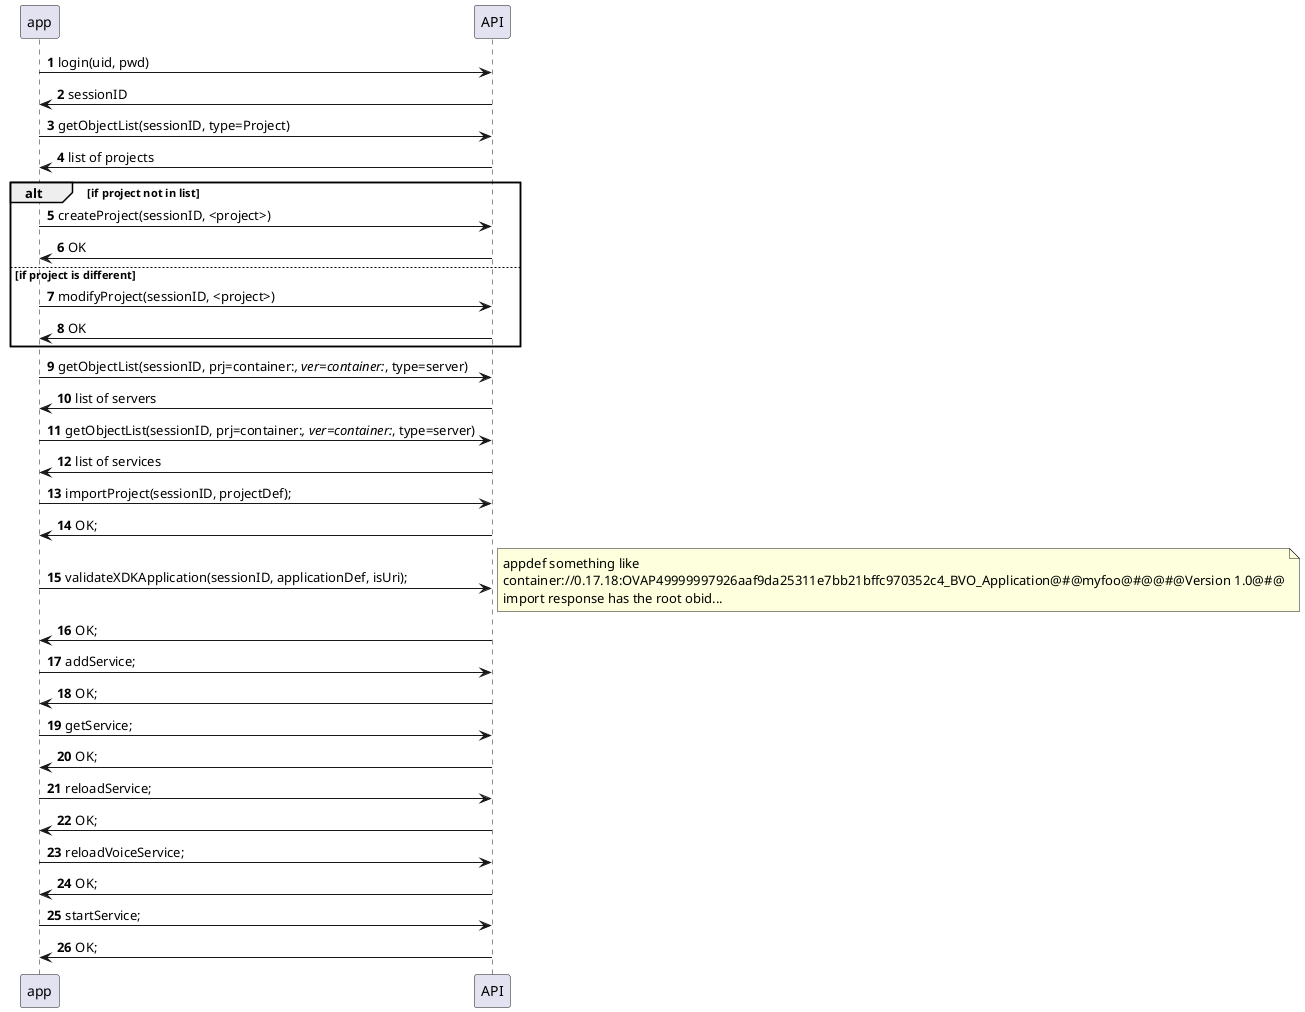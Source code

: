 @startuml
autonumber
app->API: login(uid, pwd)
API->app: sessionID
app->API: getObjectList(sessionID, type=Project)
API->app: list of projects
alt if project not in list
app->API: createProject(sessionID, <project>)
API->app: OK
else if project is different
app->API: modifyProject(sessionID, <project>)
API->app: OK
end

app->API: getObjectList(sessionID, prj=container://, ver=container://, type=server)
API->app: list of servers
app->API: getObjectList(sessionID, prj=container://, ver=container://, type=server)
API->app: list of services


app->API: importProject(sessionID, projectDef);
API->app: OK;

app->API: validateXDKApplication(sessionID, applicationDef, isUri);
note right
appdef something like
container://0.17.18:OVAP49999997926aaf9da25311e7bb21bffc970352c4_BVO_Application@#@myfoo@#@@#@Version 1.0@#@
import response has the root obid...
end note
API->app: OK;

app->API: addService;
API->app: OK;
app->API: getService;
API->app: OK;
app->API: reloadService;
API->app: OK;
app->API: reloadVoiceService;
API->app: OK;
app->API: startService;
API->app: OK;
@enduml